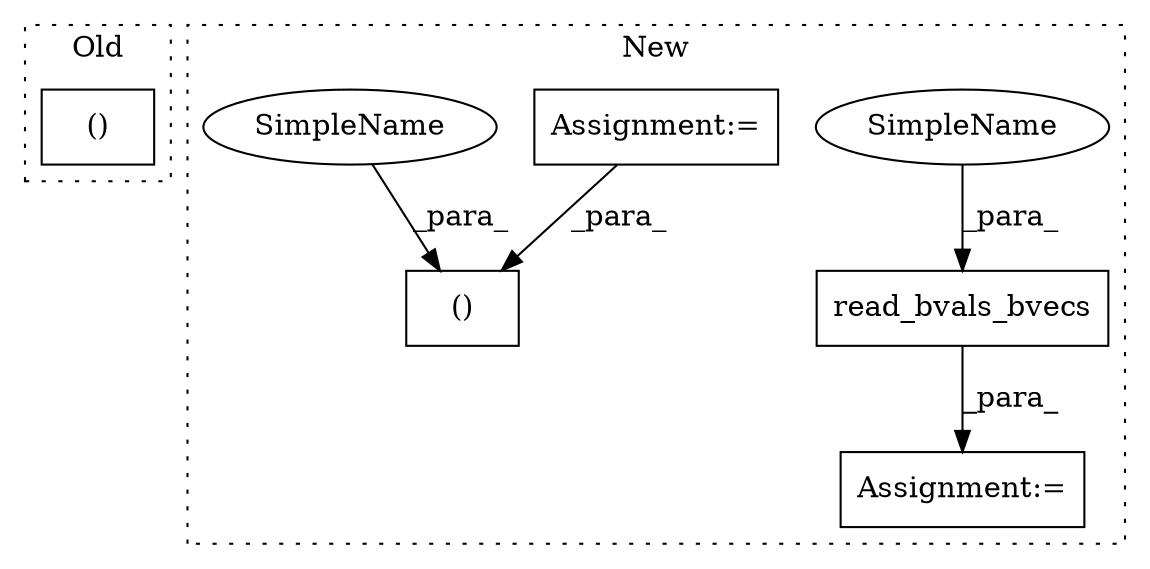 digraph G {
subgraph cluster0 {
1 [label="()" a="106" s="366" l="23" shape="box"];
label = "Old";
style="dotted";
}
subgraph cluster1 {
2 [label="read_bvals_bvecs" a="32" s="523,550" l="17,1" shape="box"];
3 [label="Assignment:=" a="7" s="503" l="2" shape="box"];
4 [label="()" a="106" s="484" l="19" shape="box"];
5 [label="Assignment:=" a="7" s="264" l="1" shape="box"];
6 [label="SimpleName" a="42" s="545" l="5" shape="ellipse"];
7 [label="SimpleName" a="42" s="498" l="5" shape="ellipse"];
label = "New";
style="dotted";
}
2 -> 3 [label="_para_"];
5 -> 4 [label="_para_"];
6 -> 2 [label="_para_"];
7 -> 4 [label="_para_"];
}